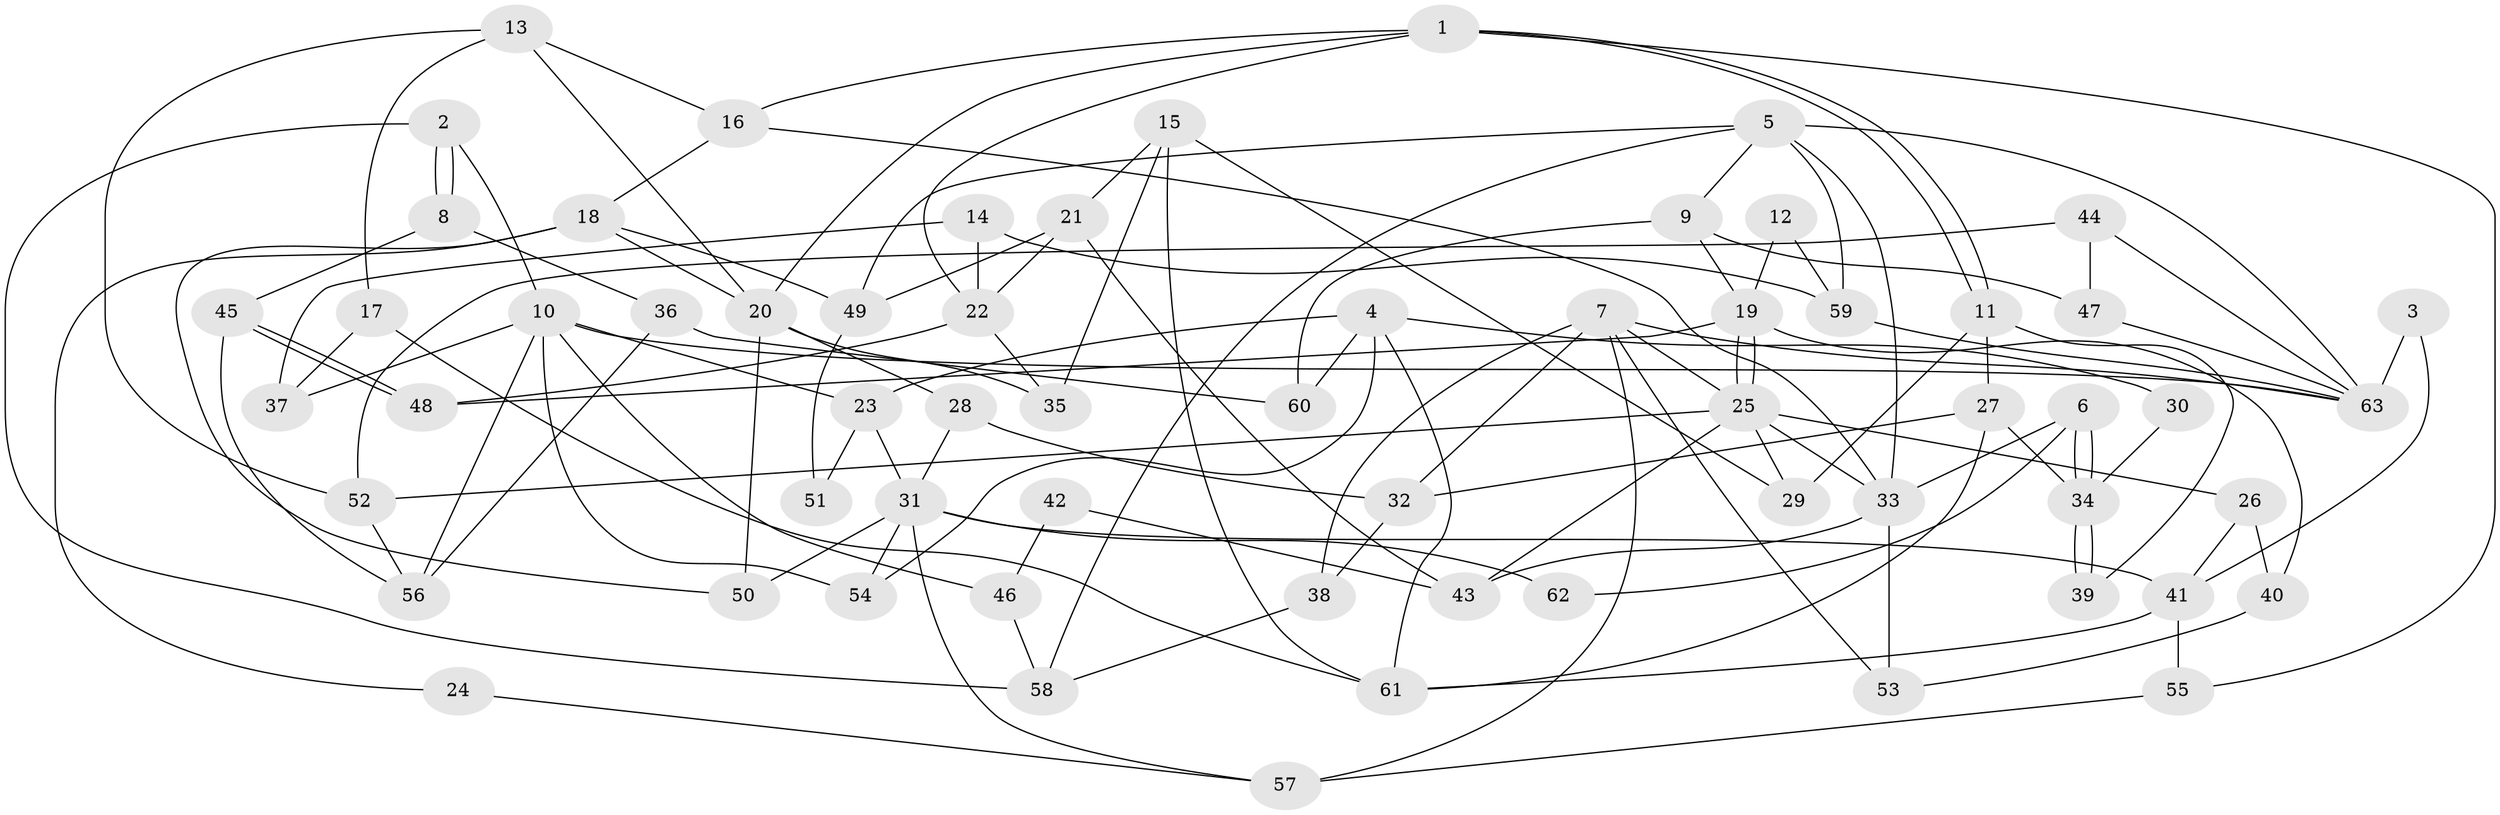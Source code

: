 // Generated by graph-tools (version 1.1) at 2025/50/03/09/25 03:50:12]
// undirected, 63 vertices, 126 edges
graph export_dot {
graph [start="1"]
  node [color=gray90,style=filled];
  1;
  2;
  3;
  4;
  5;
  6;
  7;
  8;
  9;
  10;
  11;
  12;
  13;
  14;
  15;
  16;
  17;
  18;
  19;
  20;
  21;
  22;
  23;
  24;
  25;
  26;
  27;
  28;
  29;
  30;
  31;
  32;
  33;
  34;
  35;
  36;
  37;
  38;
  39;
  40;
  41;
  42;
  43;
  44;
  45;
  46;
  47;
  48;
  49;
  50;
  51;
  52;
  53;
  54;
  55;
  56;
  57;
  58;
  59;
  60;
  61;
  62;
  63;
  1 -- 16;
  1 -- 11;
  1 -- 11;
  1 -- 20;
  1 -- 22;
  1 -- 55;
  2 -- 8;
  2 -- 8;
  2 -- 10;
  2 -- 58;
  3 -- 63;
  3 -- 41;
  4 -- 61;
  4 -- 54;
  4 -- 23;
  4 -- 30;
  4 -- 60;
  5 -- 58;
  5 -- 9;
  5 -- 33;
  5 -- 49;
  5 -- 59;
  5 -- 63;
  6 -- 33;
  6 -- 34;
  6 -- 34;
  6 -- 62;
  7 -- 53;
  7 -- 63;
  7 -- 25;
  7 -- 32;
  7 -- 38;
  7 -- 57;
  8 -- 45;
  8 -- 36;
  9 -- 19;
  9 -- 47;
  9 -- 60;
  10 -- 37;
  10 -- 23;
  10 -- 46;
  10 -- 54;
  10 -- 56;
  10 -- 63;
  11 -- 29;
  11 -- 27;
  11 -- 39;
  12 -- 19;
  12 -- 59;
  13 -- 52;
  13 -- 20;
  13 -- 16;
  13 -- 17;
  14 -- 22;
  14 -- 59;
  14 -- 37;
  15 -- 21;
  15 -- 35;
  15 -- 29;
  15 -- 61;
  16 -- 33;
  16 -- 18;
  17 -- 61;
  17 -- 37;
  18 -- 20;
  18 -- 24;
  18 -- 49;
  18 -- 50;
  19 -- 48;
  19 -- 25;
  19 -- 25;
  19 -- 40;
  20 -- 50;
  20 -- 28;
  20 -- 35;
  21 -- 49;
  21 -- 43;
  21 -- 22;
  22 -- 35;
  22 -- 48;
  23 -- 31;
  23 -- 51;
  24 -- 57;
  25 -- 26;
  25 -- 29;
  25 -- 33;
  25 -- 43;
  25 -- 52;
  26 -- 41;
  26 -- 40;
  27 -- 34;
  27 -- 32;
  27 -- 61;
  28 -- 32;
  28 -- 31;
  30 -- 34;
  31 -- 41;
  31 -- 50;
  31 -- 54;
  31 -- 57;
  31 -- 62;
  32 -- 38;
  33 -- 43;
  33 -- 53;
  34 -- 39;
  34 -- 39;
  36 -- 60;
  36 -- 56;
  38 -- 58;
  40 -- 53;
  41 -- 61;
  41 -- 55;
  42 -- 46;
  42 -- 43;
  44 -- 63;
  44 -- 52;
  44 -- 47;
  45 -- 48;
  45 -- 48;
  45 -- 56;
  46 -- 58;
  47 -- 63;
  49 -- 51;
  52 -- 56;
  55 -- 57;
  59 -- 63;
}
